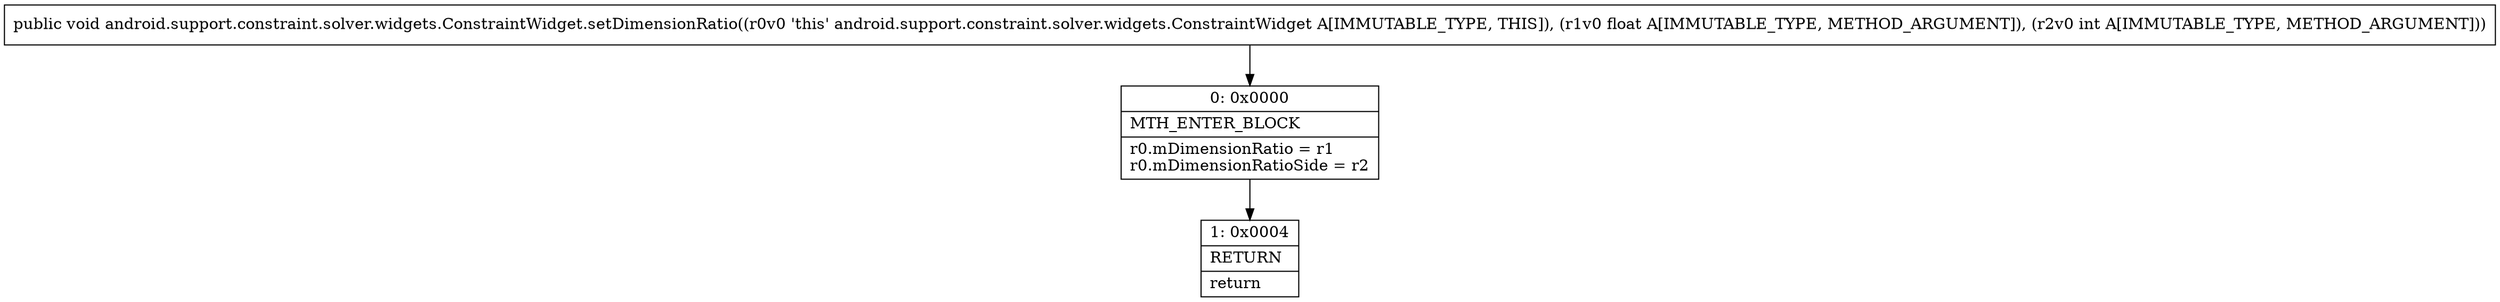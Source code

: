 digraph "CFG forandroid.support.constraint.solver.widgets.ConstraintWidget.setDimensionRatio(FI)V" {
Node_0 [shape=record,label="{0\:\ 0x0000|MTH_ENTER_BLOCK\l|r0.mDimensionRatio = r1\lr0.mDimensionRatioSide = r2\l}"];
Node_1 [shape=record,label="{1\:\ 0x0004|RETURN\l|return\l}"];
MethodNode[shape=record,label="{public void android.support.constraint.solver.widgets.ConstraintWidget.setDimensionRatio((r0v0 'this' android.support.constraint.solver.widgets.ConstraintWidget A[IMMUTABLE_TYPE, THIS]), (r1v0 float A[IMMUTABLE_TYPE, METHOD_ARGUMENT]), (r2v0 int A[IMMUTABLE_TYPE, METHOD_ARGUMENT])) }"];
MethodNode -> Node_0;
Node_0 -> Node_1;
}

